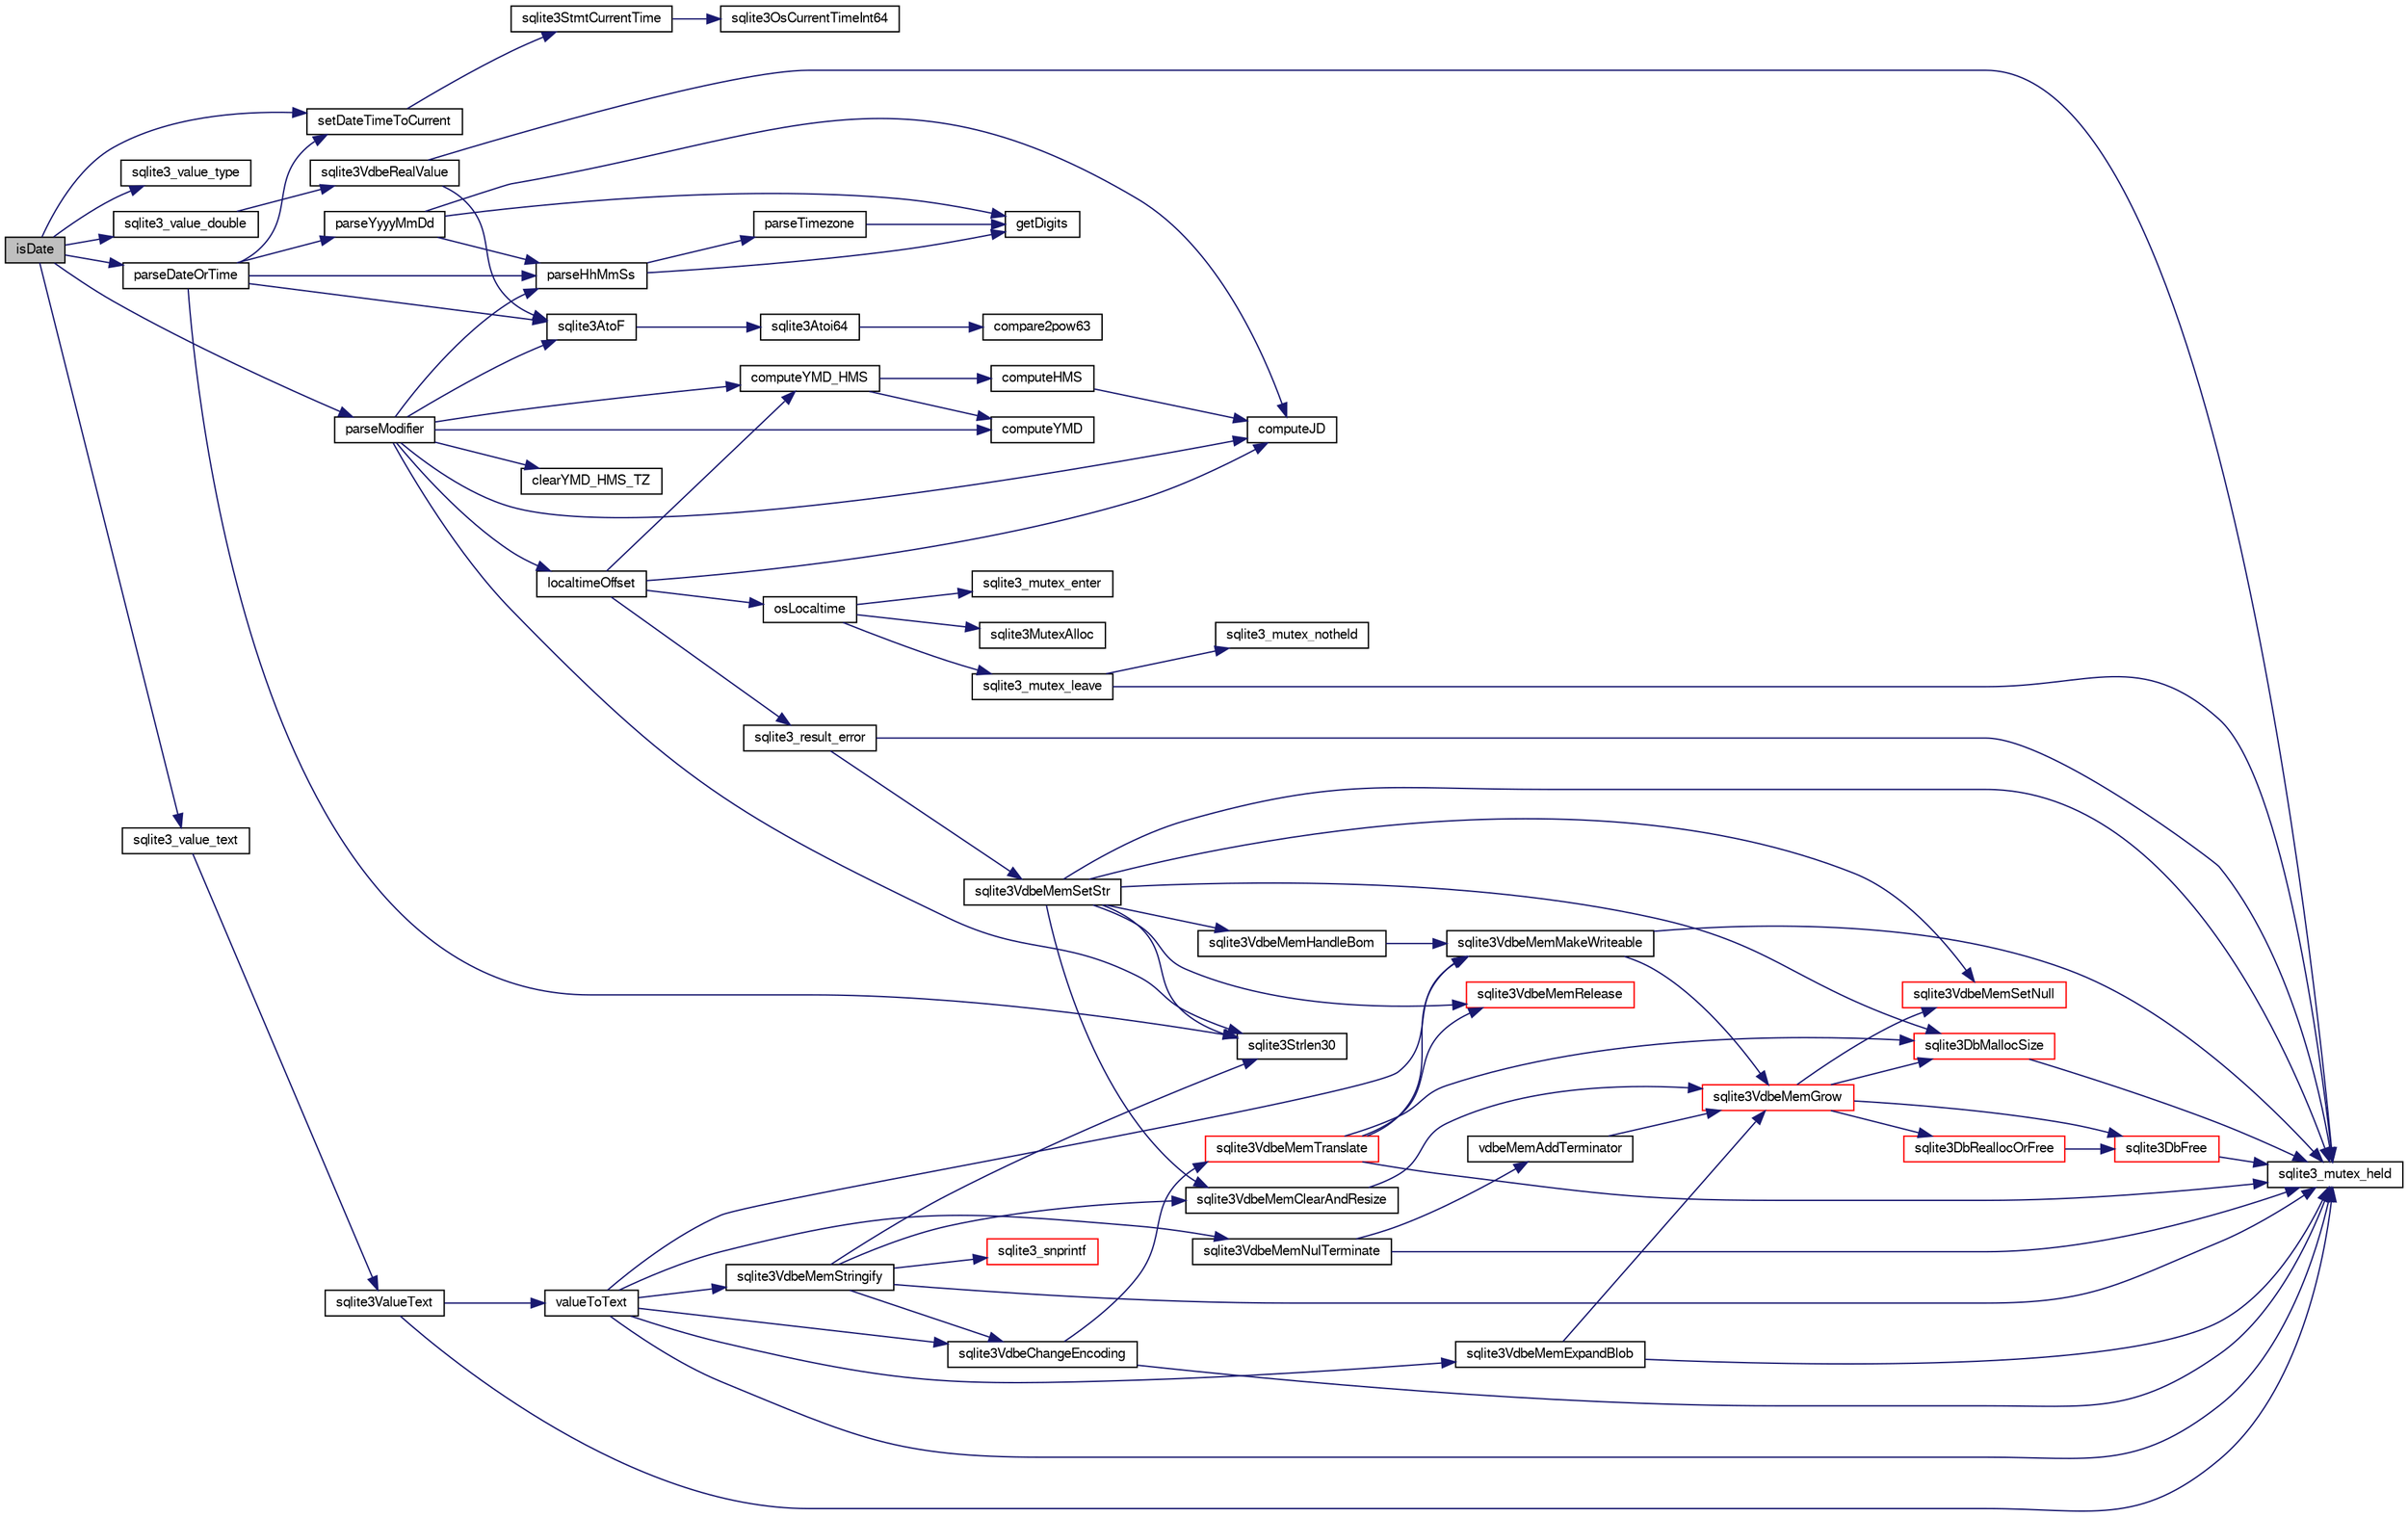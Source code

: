 digraph "isDate"
{
  edge [fontname="FreeSans",fontsize="10",labelfontname="FreeSans",labelfontsize="10"];
  node [fontname="FreeSans",fontsize="10",shape=record];
  rankdir="LR";
  Node145659 [label="isDate",height=0.2,width=0.4,color="black", fillcolor="grey75", style="filled", fontcolor="black"];
  Node145659 -> Node145660 [color="midnightblue",fontsize="10",style="solid",fontname="FreeSans"];
  Node145660 [label="setDateTimeToCurrent",height=0.2,width=0.4,color="black", fillcolor="white", style="filled",URL="$sqlite3_8c.html#a18009d23009369ca192dbbc98f7b9e2e"];
  Node145660 -> Node145661 [color="midnightblue",fontsize="10",style="solid",fontname="FreeSans"];
  Node145661 [label="sqlite3StmtCurrentTime",height=0.2,width=0.4,color="black", fillcolor="white", style="filled",URL="$sqlite3_8c.html#ae1011d49964d4f1e38cebd95eab80802"];
  Node145661 -> Node145662 [color="midnightblue",fontsize="10",style="solid",fontname="FreeSans"];
  Node145662 [label="sqlite3OsCurrentTimeInt64",height=0.2,width=0.4,color="black", fillcolor="white", style="filled",URL="$sqlite3_8c.html#a8fba11754c83b89782ef18af266f5ec2"];
  Node145659 -> Node145663 [color="midnightblue",fontsize="10",style="solid",fontname="FreeSans"];
  Node145663 [label="sqlite3_value_type",height=0.2,width=0.4,color="black", fillcolor="white", style="filled",URL="$sqlite3_8c.html#ac5e91a982065a1ab220a43bbd18cfa60"];
  Node145659 -> Node145664 [color="midnightblue",fontsize="10",style="solid",fontname="FreeSans"];
  Node145664 [label="sqlite3_value_double",height=0.2,width=0.4,color="black", fillcolor="white", style="filled",URL="$sqlite3_8c.html#a3e50c1a2dd484a8b6911c9d163816b88"];
  Node145664 -> Node145665 [color="midnightblue",fontsize="10",style="solid",fontname="FreeSans"];
  Node145665 [label="sqlite3VdbeRealValue",height=0.2,width=0.4,color="black", fillcolor="white", style="filled",URL="$sqlite3_8c.html#a5bf943a4f9a5516911b3bc610e3d64e0"];
  Node145665 -> Node145666 [color="midnightblue",fontsize="10",style="solid",fontname="FreeSans"];
  Node145666 [label="sqlite3_mutex_held",height=0.2,width=0.4,color="black", fillcolor="white", style="filled",URL="$sqlite3_8c.html#acf77da68932b6bc163c5e68547ecc3e7"];
  Node145665 -> Node145667 [color="midnightblue",fontsize="10",style="solid",fontname="FreeSans"];
  Node145667 [label="sqlite3AtoF",height=0.2,width=0.4,color="black", fillcolor="white", style="filled",URL="$sqlite3_8c.html#ad2a961fc08942417d977510a1384b6d2"];
  Node145667 -> Node145668 [color="midnightblue",fontsize="10",style="solid",fontname="FreeSans"];
  Node145668 [label="sqlite3Atoi64",height=0.2,width=0.4,color="black", fillcolor="white", style="filled",URL="$sqlite3_8c.html#a5b13083911b3dc0a0b54f43acc686a39"];
  Node145668 -> Node145669 [color="midnightblue",fontsize="10",style="solid",fontname="FreeSans"];
  Node145669 [label="compare2pow63",height=0.2,width=0.4,color="black", fillcolor="white", style="filled",URL="$sqlite3_8c.html#adcbebdd3f570175519922276b83132e0"];
  Node145659 -> Node145670 [color="midnightblue",fontsize="10",style="solid",fontname="FreeSans"];
  Node145670 [label="sqlite3_value_text",height=0.2,width=0.4,color="black", fillcolor="white", style="filled",URL="$sqlite3_8c.html#aef2ace3239e6dd59c74110faa70f8171"];
  Node145670 -> Node145671 [color="midnightblue",fontsize="10",style="solid",fontname="FreeSans"];
  Node145671 [label="sqlite3ValueText",height=0.2,width=0.4,color="black", fillcolor="white", style="filled",URL="$sqlite3_8c.html#ad567a94e52d1adf81f4857fdba00a59b"];
  Node145671 -> Node145666 [color="midnightblue",fontsize="10",style="solid",fontname="FreeSans"];
  Node145671 -> Node145672 [color="midnightblue",fontsize="10",style="solid",fontname="FreeSans"];
  Node145672 [label="valueToText",height=0.2,width=0.4,color="black", fillcolor="white", style="filled",URL="$sqlite3_8c.html#abded1c4848e5c5901949c02af499044c"];
  Node145672 -> Node145666 [color="midnightblue",fontsize="10",style="solid",fontname="FreeSans"];
  Node145672 -> Node145673 [color="midnightblue",fontsize="10",style="solid",fontname="FreeSans"];
  Node145673 [label="sqlite3VdbeMemExpandBlob",height=0.2,width=0.4,color="black", fillcolor="white", style="filled",URL="$sqlite3_8c.html#afa1d06c05f058623f190c05aac4a5c7c"];
  Node145673 -> Node145666 [color="midnightblue",fontsize="10",style="solid",fontname="FreeSans"];
  Node145673 -> Node145674 [color="midnightblue",fontsize="10",style="solid",fontname="FreeSans"];
  Node145674 [label="sqlite3VdbeMemGrow",height=0.2,width=0.4,color="red", fillcolor="white", style="filled",URL="$sqlite3_8c.html#aba753c9690ae0ba31b5100945cf29447"];
  Node145674 -> Node145675 [color="midnightblue",fontsize="10",style="solid",fontname="FreeSans"];
  Node145675 [label="sqlite3DbMallocSize",height=0.2,width=0.4,color="red", fillcolor="white", style="filled",URL="$sqlite3_8c.html#aa397e5a8a03495203a0767abf0a71f86"];
  Node145675 -> Node145666 [color="midnightblue",fontsize="10",style="solid",fontname="FreeSans"];
  Node145674 -> Node145678 [color="midnightblue",fontsize="10",style="solid",fontname="FreeSans"];
  Node145678 [label="sqlite3DbReallocOrFree",height=0.2,width=0.4,color="red", fillcolor="white", style="filled",URL="$sqlite3_8c.html#a532a9fd62eeb46b61885a0fff075231c"];
  Node145678 -> Node145690 [color="midnightblue",fontsize="10",style="solid",fontname="FreeSans"];
  Node145690 [label="sqlite3DbFree",height=0.2,width=0.4,color="red", fillcolor="white", style="filled",URL="$sqlite3_8c.html#ac70ab821a6607b4a1b909582dc37a069"];
  Node145690 -> Node145666 [color="midnightblue",fontsize="10",style="solid",fontname="FreeSans"];
  Node145674 -> Node145690 [color="midnightblue",fontsize="10",style="solid",fontname="FreeSans"];
  Node145674 -> Node145784 [color="midnightblue",fontsize="10",style="solid",fontname="FreeSans"];
  Node145784 [label="sqlite3VdbeMemSetNull",height=0.2,width=0.4,color="red", fillcolor="white", style="filled",URL="$sqlite3_8c.html#ae01092c23aebaf8a3ebdf3954609b410"];
  Node145672 -> Node145927 [color="midnightblue",fontsize="10",style="solid",fontname="FreeSans"];
  Node145927 [label="sqlite3VdbeChangeEncoding",height=0.2,width=0.4,color="black", fillcolor="white", style="filled",URL="$sqlite3_8c.html#aa7cf8e488bf8cf9ec18528f52a40de31"];
  Node145927 -> Node145666 [color="midnightblue",fontsize="10",style="solid",fontname="FreeSans"];
  Node145927 -> Node145928 [color="midnightblue",fontsize="10",style="solid",fontname="FreeSans"];
  Node145928 [label="sqlite3VdbeMemTranslate",height=0.2,width=0.4,color="red", fillcolor="white", style="filled",URL="$sqlite3_8c.html#adc5f07459f00d96ec7591be255d029f5"];
  Node145928 -> Node145666 [color="midnightblue",fontsize="10",style="solid",fontname="FreeSans"];
  Node145928 -> Node145792 [color="midnightblue",fontsize="10",style="solid",fontname="FreeSans"];
  Node145792 [label="sqlite3VdbeMemMakeWriteable",height=0.2,width=0.4,color="black", fillcolor="white", style="filled",URL="$sqlite3_8c.html#afabdd8032205a36c69ad191c6bbb6a34"];
  Node145792 -> Node145666 [color="midnightblue",fontsize="10",style="solid",fontname="FreeSans"];
  Node145792 -> Node145674 [color="midnightblue",fontsize="10",style="solid",fontname="FreeSans"];
  Node145928 -> Node145789 [color="midnightblue",fontsize="10",style="solid",fontname="FreeSans"];
  Node145789 [label="sqlite3VdbeMemRelease",height=0.2,width=0.4,color="red", fillcolor="white", style="filled",URL="$sqlite3_8c.html#a90606361dbeba88159fd6ff03fcc10cc"];
  Node145928 -> Node145675 [color="midnightblue",fontsize="10",style="solid",fontname="FreeSans"];
  Node145672 -> Node145792 [color="midnightblue",fontsize="10",style="solid",fontname="FreeSans"];
  Node145672 -> Node145929 [color="midnightblue",fontsize="10",style="solid",fontname="FreeSans"];
  Node145929 [label="sqlite3VdbeMemNulTerminate",height=0.2,width=0.4,color="black", fillcolor="white", style="filled",URL="$sqlite3_8c.html#ad72ffa8a87fad7797ceeca0682df6aa3"];
  Node145929 -> Node145666 [color="midnightblue",fontsize="10",style="solid",fontname="FreeSans"];
  Node145929 -> Node145930 [color="midnightblue",fontsize="10",style="solid",fontname="FreeSans"];
  Node145930 [label="vdbeMemAddTerminator",height=0.2,width=0.4,color="black", fillcolor="white", style="filled",URL="$sqlite3_8c.html#a01c7c7c70bf090b2882bce28aa35c4c9"];
  Node145930 -> Node145674 [color="midnightblue",fontsize="10",style="solid",fontname="FreeSans"];
  Node145672 -> Node145931 [color="midnightblue",fontsize="10",style="solid",fontname="FreeSans"];
  Node145931 [label="sqlite3VdbeMemStringify",height=0.2,width=0.4,color="black", fillcolor="white", style="filled",URL="$sqlite3_8c.html#aaf8a4e6bd1059297d279570e30b7680a"];
  Node145931 -> Node145666 [color="midnightblue",fontsize="10",style="solid",fontname="FreeSans"];
  Node145931 -> Node145788 [color="midnightblue",fontsize="10",style="solid",fontname="FreeSans"];
  Node145788 [label="sqlite3VdbeMemClearAndResize",height=0.2,width=0.4,color="black", fillcolor="white", style="filled",URL="$sqlite3_8c.html#add082be4aa46084ecdf023cfac898231"];
  Node145788 -> Node145674 [color="midnightblue",fontsize="10",style="solid",fontname="FreeSans"];
  Node145931 -> Node145858 [color="midnightblue",fontsize="10",style="solid",fontname="FreeSans"];
  Node145858 [label="sqlite3_snprintf",height=0.2,width=0.4,color="red", fillcolor="white", style="filled",URL="$sqlite3_8c.html#aa2695a752e971577f5784122f2013c40"];
  Node145931 -> Node145734 [color="midnightblue",fontsize="10",style="solid",fontname="FreeSans"];
  Node145734 [label="sqlite3Strlen30",height=0.2,width=0.4,color="black", fillcolor="white", style="filled",URL="$sqlite3_8c.html#a3dcd80ba41f1a308193dee74857b62a7"];
  Node145931 -> Node145927 [color="midnightblue",fontsize="10",style="solid",fontname="FreeSans"];
  Node145659 -> Node145932 [color="midnightblue",fontsize="10",style="solid",fontname="FreeSans"];
  Node145932 [label="parseDateOrTime",height=0.2,width=0.4,color="black", fillcolor="white", style="filled",URL="$sqlite3_8c.html#a86a0ea000a0479eb6de44cbeb82acef9"];
  Node145932 -> Node145933 [color="midnightblue",fontsize="10",style="solid",fontname="FreeSans"];
  Node145933 [label="parseYyyyMmDd",height=0.2,width=0.4,color="black", fillcolor="white", style="filled",URL="$sqlite3_8c.html#ad3a4252b0c148f0174e1e546115b5802"];
  Node145933 -> Node145934 [color="midnightblue",fontsize="10",style="solid",fontname="FreeSans"];
  Node145934 [label="getDigits",height=0.2,width=0.4,color="black", fillcolor="white", style="filled",URL="$sqlite3_8c.html#af4fdc2bcc27f2897a50c080040855e4d"];
  Node145933 -> Node145935 [color="midnightblue",fontsize="10",style="solid",fontname="FreeSans"];
  Node145935 [label="parseHhMmSs",height=0.2,width=0.4,color="black", fillcolor="white", style="filled",URL="$sqlite3_8c.html#ac4cdecf91abf320cc407022a3bd4944f"];
  Node145935 -> Node145934 [color="midnightblue",fontsize="10",style="solid",fontname="FreeSans"];
  Node145935 -> Node145936 [color="midnightblue",fontsize="10",style="solid",fontname="FreeSans"];
  Node145936 [label="parseTimezone",height=0.2,width=0.4,color="black", fillcolor="white", style="filled",URL="$sqlite3_8c.html#a0cdd15f925d164c8f4ce8f6a7ef87294"];
  Node145936 -> Node145934 [color="midnightblue",fontsize="10",style="solid",fontname="FreeSans"];
  Node145933 -> Node145899 [color="midnightblue",fontsize="10",style="solid",fontname="FreeSans"];
  Node145899 [label="computeJD",height=0.2,width=0.4,color="black", fillcolor="white", style="filled",URL="$sqlite3_8c.html#aeeefea84c7c62565ee8e5491f39c0bc4"];
  Node145932 -> Node145935 [color="midnightblue",fontsize="10",style="solid",fontname="FreeSans"];
  Node145932 -> Node145660 [color="midnightblue",fontsize="10",style="solid",fontname="FreeSans"];
  Node145932 -> Node145667 [color="midnightblue",fontsize="10",style="solid",fontname="FreeSans"];
  Node145932 -> Node145734 [color="midnightblue",fontsize="10",style="solid",fontname="FreeSans"];
  Node145659 -> Node145937 [color="midnightblue",fontsize="10",style="solid",fontname="FreeSans"];
  Node145937 [label="parseModifier",height=0.2,width=0.4,color="black", fillcolor="white", style="filled",URL="$sqlite3_8c.html#af27e39a2d2026d0f51799a9c254c4f06"];
  Node145937 -> Node145899 [color="midnightblue",fontsize="10",style="solid",fontname="FreeSans"];
  Node145937 -> Node145938 [color="midnightblue",fontsize="10",style="solid",fontname="FreeSans"];
  Node145938 [label="localtimeOffset",height=0.2,width=0.4,color="black", fillcolor="white", style="filled",URL="$sqlite3_8c.html#a90df73d3001a38322fee639ae369b637"];
  Node145938 -> Node145905 [color="midnightblue",fontsize="10",style="solid",fontname="FreeSans"];
  Node145905 [label="computeYMD_HMS",height=0.2,width=0.4,color="black", fillcolor="white", style="filled",URL="$sqlite3_8c.html#aaa0f11071766258d0a6bd58c98a5cfa4"];
  Node145905 -> Node145901 [color="midnightblue",fontsize="10",style="solid",fontname="FreeSans"];
  Node145901 [label="computeYMD",height=0.2,width=0.4,color="black", fillcolor="white", style="filled",URL="$sqlite3_8c.html#a5bd5a8651c26bd9c9e84482fc7b82321"];
  Node145905 -> Node145903 [color="midnightblue",fontsize="10",style="solid",fontname="FreeSans"];
  Node145903 [label="computeHMS",height=0.2,width=0.4,color="black", fillcolor="white", style="filled",URL="$sqlite3_8c.html#a13e9c62b28e0545b79e18f6c020ee51b"];
  Node145903 -> Node145899 [color="midnightblue",fontsize="10",style="solid",fontname="FreeSans"];
  Node145938 -> Node145899 [color="midnightblue",fontsize="10",style="solid",fontname="FreeSans"];
  Node145938 -> Node145939 [color="midnightblue",fontsize="10",style="solid",fontname="FreeSans"];
  Node145939 [label="osLocaltime",height=0.2,width=0.4,color="black", fillcolor="white", style="filled",URL="$sqlite3_8c.html#a1cd1d1cf8d386ab8c12e96557cd47c20"];
  Node145939 -> Node145713 [color="midnightblue",fontsize="10",style="solid",fontname="FreeSans"];
  Node145713 [label="sqlite3MutexAlloc",height=0.2,width=0.4,color="black", fillcolor="white", style="filled",URL="$sqlite3_8c.html#a0e3f432ee581f6876b590e7ad7e84e19"];
  Node145939 -> Node145682 [color="midnightblue",fontsize="10",style="solid",fontname="FreeSans"];
  Node145682 [label="sqlite3_mutex_enter",height=0.2,width=0.4,color="black", fillcolor="white", style="filled",URL="$sqlite3_8c.html#a1c12cde690bd89f104de5cbad12a6bf5"];
  Node145939 -> Node145687 [color="midnightblue",fontsize="10",style="solid",fontname="FreeSans"];
  Node145687 [label="sqlite3_mutex_leave",height=0.2,width=0.4,color="black", fillcolor="white", style="filled",URL="$sqlite3_8c.html#a5838d235601dbd3c1fa993555c6bcc93"];
  Node145687 -> Node145666 [color="midnightblue",fontsize="10",style="solid",fontname="FreeSans"];
  Node145687 -> Node145688 [color="midnightblue",fontsize="10",style="solid",fontname="FreeSans"];
  Node145688 [label="sqlite3_mutex_notheld",height=0.2,width=0.4,color="black", fillcolor="white", style="filled",URL="$sqlite3_8c.html#a83967c837c1c000d3b5adcfaa688f5dc"];
  Node145938 -> Node145830 [color="midnightblue",fontsize="10",style="solid",fontname="FreeSans"];
  Node145830 [label="sqlite3_result_error",height=0.2,width=0.4,color="black", fillcolor="white", style="filled",URL="$sqlite3_8c.html#a577161e1b67908b94f47007aaa6ae4c4"];
  Node145830 -> Node145666 [color="midnightblue",fontsize="10",style="solid",fontname="FreeSans"];
  Node145830 -> Node145783 [color="midnightblue",fontsize="10",style="solid",fontname="FreeSans"];
  Node145783 [label="sqlite3VdbeMemSetStr",height=0.2,width=0.4,color="black", fillcolor="white", style="filled",URL="$sqlite3_8c.html#a9697bec7c3b512483638ea3646191d7d"];
  Node145783 -> Node145666 [color="midnightblue",fontsize="10",style="solid",fontname="FreeSans"];
  Node145783 -> Node145784 [color="midnightblue",fontsize="10",style="solid",fontname="FreeSans"];
  Node145783 -> Node145734 [color="midnightblue",fontsize="10",style="solid",fontname="FreeSans"];
  Node145783 -> Node145788 [color="midnightblue",fontsize="10",style="solid",fontname="FreeSans"];
  Node145783 -> Node145789 [color="midnightblue",fontsize="10",style="solid",fontname="FreeSans"];
  Node145783 -> Node145675 [color="midnightblue",fontsize="10",style="solid",fontname="FreeSans"];
  Node145783 -> Node145791 [color="midnightblue",fontsize="10",style="solid",fontname="FreeSans"];
  Node145791 [label="sqlite3VdbeMemHandleBom",height=0.2,width=0.4,color="black", fillcolor="white", style="filled",URL="$sqlite3_8c.html#a8ac47607e6893715d335a0f6f4b58e3e"];
  Node145791 -> Node145792 [color="midnightblue",fontsize="10",style="solid",fontname="FreeSans"];
  Node145937 -> Node145940 [color="midnightblue",fontsize="10",style="solid",fontname="FreeSans"];
  Node145940 [label="clearYMD_HMS_TZ",height=0.2,width=0.4,color="black", fillcolor="white", style="filled",URL="$sqlite3_8c.html#a52d96edd21a70f6a8a6a987c54de3cc3"];
  Node145937 -> Node145667 [color="midnightblue",fontsize="10",style="solid",fontname="FreeSans"];
  Node145937 -> Node145734 [color="midnightblue",fontsize="10",style="solid",fontname="FreeSans"];
  Node145937 -> Node145905 [color="midnightblue",fontsize="10",style="solid",fontname="FreeSans"];
  Node145937 -> Node145901 [color="midnightblue",fontsize="10",style="solid",fontname="FreeSans"];
  Node145937 -> Node145935 [color="midnightblue",fontsize="10",style="solid",fontname="FreeSans"];
}
